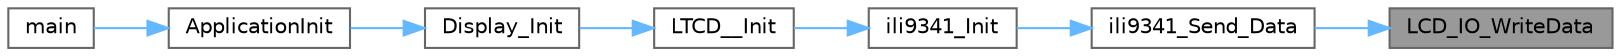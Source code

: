 digraph "LCD_IO_WriteData"
{
 // LATEX_PDF_SIZE
  bgcolor="transparent";
  edge [fontname=Helvetica,fontsize=10,labelfontname=Helvetica,labelfontsize=10];
  node [fontname=Helvetica,fontsize=10,shape=box,height=0.2,width=0.4];
  rankdir="RL";
  Node1 [id="Node000001",label="LCD_IO_WriteData",height=0.2,width=0.4,color="gray40", fillcolor="grey60", style="filled", fontcolor="black",tooltip="Writes register value."];
  Node1 -> Node2 [id="edge1_Node000001_Node000002",dir="back",color="steelblue1",style="solid",tooltip=" "];
  Node2 [id="Node000002",label="ili9341_Send_Data",height=0.2,width=0.4,color="grey40", fillcolor="white", style="filled",URL="$group___i_l_i9341___exported___functions.html#ga2ab32c85fa63d2acadeffc52a494f168",tooltip="Writes data to the selected LCD register."];
  Node2 -> Node3 [id="edge2_Node000002_Node000003",dir="back",color="steelblue1",style="solid",tooltip=" "];
  Node3 [id="Node000003",label="ili9341_Init",height=0.2,width=0.4,color="grey40", fillcolor="white", style="filled",URL="$group___i_l_i9341___exported___functions.html#ga9f53af6ab5b6427655c61ef71fa4a442",tooltip="Power on the LCD."];
  Node3 -> Node4 [id="edge3_Node000003_Node000004",dir="back",color="steelblue1",style="solid",tooltip=" "];
  Node4 [id="Node000004",label="LTCD__Init",height=0.2,width=0.4,color="grey40", fillcolor="white", style="filled",URL="$_l_c_d___driver_8c.html#a2d22c501c8fe2206b5bef8e6c4d4778c",tooltip=" "];
  Node4 -> Node5 [id="edge4_Node000004_Node000005",dir="back",color="steelblue1",style="solid",tooltip=" "];
  Node5 [id="Node000005",label="Display_Init",height=0.2,width=0.4,color="grey40", fillcolor="white", style="filled",URL="$_display_8c.html#a50241dacc3833df7ae8c7a4740b3b9f7",tooltip="initializes the display and touch functionality"];
  Node5 -> Node6 [id="edge5_Node000005_Node000006",dir="back",color="steelblue1",style="solid",tooltip=" "];
  Node6 [id="Node000006",label="ApplicationInit",height=0.2,width=0.4,color="grey40", fillcolor="white", style="filled",URL="$_application_code_8c.html#a784bc21ff799c79e41f61fbb3583d1e9",tooltip=" "];
  Node6 -> Node7 [id="edge6_Node000006_Node000007",dir="back",color="steelblue1",style="solid",tooltip=" "];
  Node7 [id="Node000007",label="main",height=0.2,width=0.4,color="grey40", fillcolor="white", style="filled",URL="$main_8c.html#a840291bc02cba5474a4cb46a9b9566fe",tooltip="The application entry point."];
}
